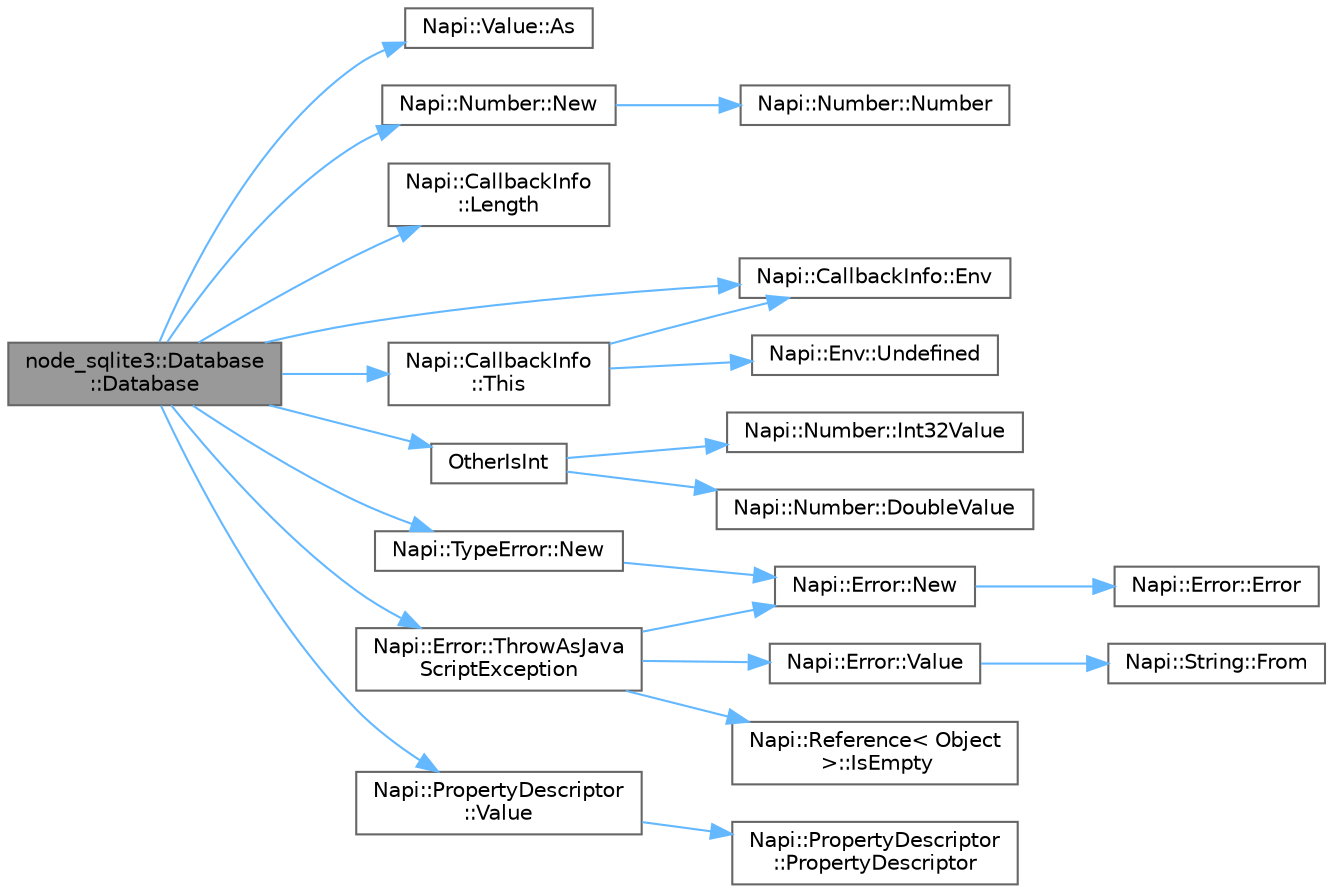 digraph "node_sqlite3::Database::Database"
{
 // LATEX_PDF_SIZE
  bgcolor="transparent";
  edge [fontname=Helvetica,fontsize=10,labelfontname=Helvetica,labelfontsize=10];
  node [fontname=Helvetica,fontsize=10,shape=box,height=0.2,width=0.4];
  rankdir="LR";
  Node1 [id="Node000001",label="node_sqlite3::Database\l::Database",height=0.2,width=0.4,color="gray40", fillcolor="grey60", style="filled", fontcolor="black",tooltip=" "];
  Node1 -> Node2 [id="edge43_Node000001_Node000002",color="steelblue1",style="solid",tooltip=" "];
  Node2 [id="Node000002",label="Napi::Value::As",height=0.2,width=0.4,color="grey40", fillcolor="white", style="filled",URL="$class_napi_1_1_value.html#a9c1a9c4eca9617b0aafbe311c946982a",tooltip=" "];
  Node1 -> Node3 [id="edge44_Node000001_Node000003",color="steelblue1",style="solid",tooltip=" "];
  Node3 [id="Node000003",label="Napi::CallbackInfo::Env",height=0.2,width=0.4,color="grey40", fillcolor="white", style="filled",URL="$class_napi_1_1_callback_info.html#af5dda76cc6b32aa6816f60437249fa5c",tooltip=" "];
  Node1 -> Node4 [id="edge45_Node000001_Node000004",color="steelblue1",style="solid",tooltip=" "];
  Node4 [id="Node000004",label="Napi::CallbackInfo\l::Length",height=0.2,width=0.4,color="grey40", fillcolor="white", style="filled",URL="$class_napi_1_1_callback_info.html#a2450a932822d15c570762a4a0d321fd8",tooltip=" "];
  Node1 -> Node5 [id="edge46_Node000001_Node000005",color="steelblue1",style="solid",tooltip=" "];
  Node5 [id="Node000005",label="Napi::Number::New",height=0.2,width=0.4,color="grey40", fillcolor="white", style="filled",URL="$class_napi_1_1_number.html#aeaf0a68807d700eb5b765e24025af147",tooltip=" "];
  Node5 -> Node6 [id="edge47_Node000005_Node000006",color="steelblue1",style="solid",tooltip=" "];
  Node6 [id="Node000006",label="Napi::Number::Number",height=0.2,width=0.4,color="grey40", fillcolor="white", style="filled",URL="$class_napi_1_1_number.html#a19210dd39031d013c07a5a5f554725a8",tooltip="Creates a new empty Number instance."];
  Node1 -> Node7 [id="edge48_Node000001_Node000007",color="steelblue1",style="solid",tooltip=" "];
  Node7 [id="Node000007",label="Napi::TypeError::New",height=0.2,width=0.4,color="grey40", fillcolor="white", style="filled",URL="$class_napi_1_1_type_error.html#a61771d5e0220d480f810097af673da92",tooltip=" "];
  Node7 -> Node8 [id="edge49_Node000007_Node000008",color="steelblue1",style="solid",tooltip=" "];
  Node8 [id="Node000008",label="Napi::Error::New",height=0.2,width=0.4,color="grey40", fillcolor="white", style="filled",URL="$class_napi_1_1_error.html#a6a0571d56b4fcedf862b934a507a58ed",tooltip=" "];
  Node8 -> Node9 [id="edge50_Node000008_Node000009",color="steelblue1",style="solid",tooltip=" "];
  Node9 [id="Node000009",label="Napi::Error::Error",height=0.2,width=0.4,color="grey40", fillcolor="white", style="filled",URL="$class_napi_1_1_error.html#ac8db9066ce2adaa3b4fb27e7b48b39e6",tooltip=" "];
  Node1 -> Node10 [id="edge51_Node000001_Node000010",color="steelblue1",style="solid",tooltip=" "];
  Node10 [id="Node000010",label="OtherIsInt",height=0.2,width=0.4,color="grey40", fillcolor="white", style="filled",URL="$macros_8h.html#a9a9cd9f3fd280cc03b0c9612b88c6ccb",tooltip=" "];
  Node10 -> Node11 [id="edge52_Node000010_Node000011",color="steelblue1",style="solid",tooltip=" "];
  Node11 [id="Node000011",label="Napi::Number::DoubleValue",height=0.2,width=0.4,color="grey40", fillcolor="white", style="filled",URL="$class_napi_1_1_number.html#a2ba41b7408f886aada8d8f36282dd001",tooltip="Converts a Number value to a 64-bit floating-point value."];
  Node10 -> Node12 [id="edge53_Node000010_Node000012",color="steelblue1",style="solid",tooltip=" "];
  Node12 [id="Node000012",label="Napi::Number::Int32Value",height=0.2,width=0.4,color="grey40", fillcolor="white", style="filled",URL="$class_napi_1_1_number.html#abdf11072936503eb2de3f64eb6cfb2e1",tooltip="Converts a Number value to a 32-bit signed integer value."];
  Node1 -> Node13 [id="edge54_Node000001_Node000013",color="steelblue1",style="solid",tooltip=" "];
  Node13 [id="Node000013",label="Napi::CallbackInfo\l::This",height=0.2,width=0.4,color="grey40", fillcolor="white", style="filled",URL="$class_napi_1_1_callback_info.html#a216112c90346f2d3701b2d8cc14591c9",tooltip=" "];
  Node13 -> Node3 [id="edge55_Node000013_Node000003",color="steelblue1",style="solid",tooltip=" "];
  Node13 -> Node14 [id="edge56_Node000013_Node000014",color="steelblue1",style="solid",tooltip=" "];
  Node14 [id="Node000014",label="Napi::Env::Undefined",height=0.2,width=0.4,color="grey40", fillcolor="white", style="filled",URL="$class_napi_1_1_env.html#ae4a30c185fcf9957e9af84c966a31677",tooltip=" "];
  Node1 -> Node15 [id="edge57_Node000001_Node000015",color="steelblue1",style="solid",tooltip=" "];
  Node15 [id="Node000015",label="Napi::Error::ThrowAsJava\lScriptException",height=0.2,width=0.4,color="grey40", fillcolor="white", style="filled",URL="$class_napi_1_1_error.html#af657bb938d951eccca6cf9e4983601d9",tooltip=" "];
  Node15 -> Node16 [id="edge58_Node000015_Node000016",color="steelblue1",style="solid",tooltip=" "];
  Node16 [id="Node000016",label="Napi::Reference\< Object\l \>::IsEmpty",height=0.2,width=0.4,color="grey40", fillcolor="white", style="filled",URL="$class_napi_1_1_reference.html#add921efd1d432fc4a60ec249f9fa7257",tooltip=" "];
  Node15 -> Node8 [id="edge59_Node000015_Node000008",color="steelblue1",style="solid",tooltip=" "];
  Node15 -> Node17 [id="edge60_Node000015_Node000017",color="steelblue1",style="solid",tooltip=" "];
  Node17 [id="Node000017",label="Napi::Error::Value",height=0.2,width=0.4,color="grey40", fillcolor="white", style="filled",URL="$class_napi_1_1_error.html#a6c7dc04ee866899cca8bfe9bbc76bbe3",tooltip=" "];
  Node17 -> Node18 [id="edge61_Node000017_Node000018",color="steelblue1",style="solid",tooltip=" "];
  Node18 [id="Node000018",label="Napi::String::From",height=0.2,width=0.4,color="grey40", fillcolor="white", style="filled",URL="$class_napi_1_1_string.html#ab56f3fbda9f7ef894ab032ee0ea31623",tooltip=" "];
  Node1 -> Node19 [id="edge62_Node000001_Node000019",color="steelblue1",style="solid",tooltip=" "];
  Node19 [id="Node000019",label="Napi::PropertyDescriptor\l::Value",height=0.2,width=0.4,color="grey40", fillcolor="white", style="filled",URL="$class_napi_1_1_property_descriptor.html#a30be11ee835fe628990a240e9df48002",tooltip=" "];
  Node19 -> Node20 [id="edge63_Node000019_Node000020",color="steelblue1",style="solid",tooltip=" "];
  Node20 [id="Node000020",label="Napi::PropertyDescriptor\l::PropertyDescriptor",height=0.2,width=0.4,color="grey40", fillcolor="white", style="filled",URL="$class_napi_1_1_property_descriptor.html#a2d5971898bedf9a4d3377f1b4f34286e",tooltip=" "];
}
